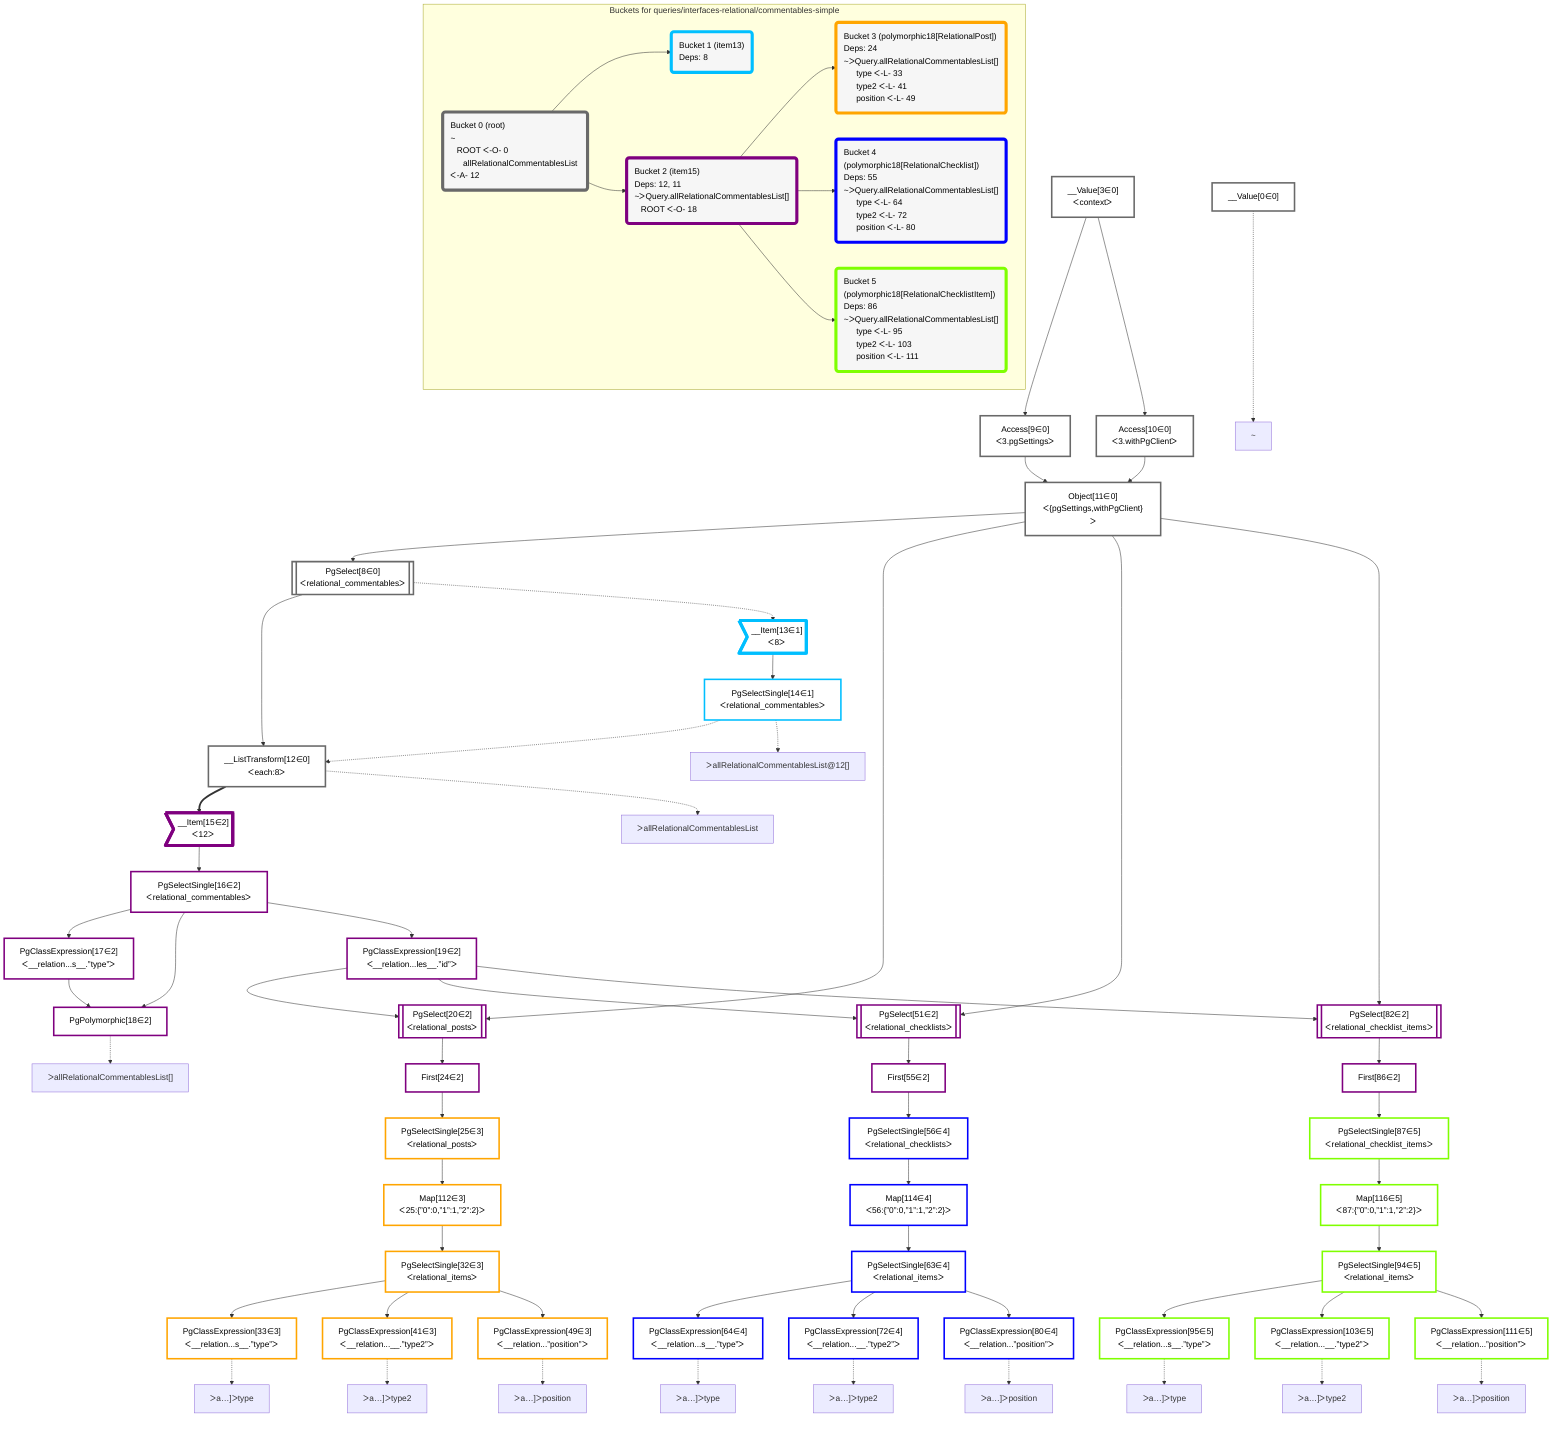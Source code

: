 graph TD
    classDef path fill:#eee,stroke:#000,color:#000
    classDef plan fill:#fff,stroke-width:3px,color:#000
    classDef itemplan fill:#fff,stroke-width:6px,color:#000
    classDef sideeffectplan fill:#f00,stroke-width:6px,color:#000
    classDef bucket fill:#f6f6f6,color:#000,stroke-width:6px,text-align:left


    %% define plans
    __Value0["__Value[0∈0]"]:::plan
    __Value3["__Value[3∈0]<br />ᐸcontextᐳ"]:::plan
    Access9["Access[9∈0]<br />ᐸ3.pgSettingsᐳ"]:::plan
    Access10["Access[10∈0]<br />ᐸ3.withPgClientᐳ"]:::plan
    Object11["Object[11∈0]<br />ᐸ{pgSettings,withPgClient}ᐳ"]:::plan
    PgSelect8[["PgSelect[8∈0]<br />ᐸrelational_commentablesᐳ"]]:::plan
    __ListTransform12["__ListTransform[12∈0]<br />ᐸeach:8ᐳ"]:::plan
    __Item13>"__Item[13∈1]<br />ᐸ8ᐳ"]:::itemplan
    PgSelectSingle14["PgSelectSingle[14∈1]<br />ᐸrelational_commentablesᐳ"]:::plan
    __Item15>"__Item[15∈2]<br />ᐸ12ᐳ"]:::itemplan
    PgSelectSingle16["PgSelectSingle[16∈2]<br />ᐸrelational_commentablesᐳ"]:::plan
    PgClassExpression17["PgClassExpression[17∈2]<br />ᐸ__relation...s__.”type”ᐳ"]:::plan
    PgPolymorphic18["PgPolymorphic[18∈2]"]:::plan
    PgClassExpression19["PgClassExpression[19∈2]<br />ᐸ__relation...les__.”id”ᐳ"]:::plan
    PgSelect20[["PgSelect[20∈2]<br />ᐸrelational_postsᐳ"]]:::plan
    First24["First[24∈2]"]:::plan
    PgSelectSingle25["PgSelectSingle[25∈3]<br />ᐸrelational_postsᐳ"]:::plan
    Map112["Map[112∈3]<br />ᐸ25:{”0”:0,”1”:1,”2”:2}ᐳ"]:::plan
    PgSelectSingle32["PgSelectSingle[32∈3]<br />ᐸrelational_itemsᐳ"]:::plan
    PgClassExpression33["PgClassExpression[33∈3]<br />ᐸ__relation...s__.”type”ᐳ"]:::plan
    PgClassExpression41["PgClassExpression[41∈3]<br />ᐸ__relation...__.”type2”ᐳ"]:::plan
    PgClassExpression49["PgClassExpression[49∈3]<br />ᐸ__relation...”position”ᐳ"]:::plan
    PgSelect51[["PgSelect[51∈2]<br />ᐸrelational_checklistsᐳ"]]:::plan
    First55["First[55∈2]"]:::plan
    PgSelectSingle56["PgSelectSingle[56∈4]<br />ᐸrelational_checklistsᐳ"]:::plan
    Map114["Map[114∈4]<br />ᐸ56:{”0”:0,”1”:1,”2”:2}ᐳ"]:::plan
    PgSelectSingle63["PgSelectSingle[63∈4]<br />ᐸrelational_itemsᐳ"]:::plan
    PgClassExpression64["PgClassExpression[64∈4]<br />ᐸ__relation...s__.”type”ᐳ"]:::plan
    PgClassExpression72["PgClassExpression[72∈4]<br />ᐸ__relation...__.”type2”ᐳ"]:::plan
    PgClassExpression80["PgClassExpression[80∈4]<br />ᐸ__relation...”position”ᐳ"]:::plan
    PgSelect82[["PgSelect[82∈2]<br />ᐸrelational_checklist_itemsᐳ"]]:::plan
    First86["First[86∈2]"]:::plan
    PgSelectSingle87["PgSelectSingle[87∈5]<br />ᐸrelational_checklist_itemsᐳ"]:::plan
    Map116["Map[116∈5]<br />ᐸ87:{”0”:0,”1”:1,”2”:2}ᐳ"]:::plan
    PgSelectSingle94["PgSelectSingle[94∈5]<br />ᐸrelational_itemsᐳ"]:::plan
    PgClassExpression95["PgClassExpression[95∈5]<br />ᐸ__relation...s__.”type”ᐳ"]:::plan
    PgClassExpression103["PgClassExpression[103∈5]<br />ᐸ__relation...__.”type2”ᐳ"]:::plan
    PgClassExpression111["PgClassExpression[111∈5]<br />ᐸ__relation...”position”ᐳ"]:::plan

    %% plan dependencies
    __Value3 --> Access9
    __Value3 --> Access10
    Access9 & Access10 --> Object11
    Object11 --> PgSelect8
    PgSelect8 --> __ListTransform12
    PgSelectSingle14 -.-> __ListTransform12
    PgSelect8 -.-> __Item13
    __Item13 --> PgSelectSingle14
    __ListTransform12 ==> __Item15
    __Item15 --> PgSelectSingle16
    PgSelectSingle16 --> PgClassExpression17
    PgSelectSingle16 & PgClassExpression17 --> PgPolymorphic18
    PgSelectSingle16 --> PgClassExpression19
    Object11 & PgClassExpression19 --> PgSelect20
    PgSelect20 --> First24
    First24 --> PgSelectSingle25
    PgSelectSingle25 --> Map112
    Map112 --> PgSelectSingle32
    PgSelectSingle32 --> PgClassExpression33
    PgSelectSingle32 --> PgClassExpression41
    PgSelectSingle32 --> PgClassExpression49
    Object11 & PgClassExpression19 --> PgSelect51
    PgSelect51 --> First55
    First55 --> PgSelectSingle56
    PgSelectSingle56 --> Map114
    Map114 --> PgSelectSingle63
    PgSelectSingle63 --> PgClassExpression64
    PgSelectSingle63 --> PgClassExpression72
    PgSelectSingle63 --> PgClassExpression80
    Object11 & PgClassExpression19 --> PgSelect82
    PgSelect82 --> First86
    First86 --> PgSelectSingle87
    PgSelectSingle87 --> Map116
    Map116 --> PgSelectSingle94
    PgSelectSingle94 --> PgClassExpression95
    PgSelectSingle94 --> PgClassExpression103
    PgSelectSingle94 --> PgClassExpression111

    %% plan-to-path relationships
    P0["~"]
    __Value0 -.-> P0
    P12["ᐳallRelationalCommentablesList"]
    __ListTransform12 -.-> P12
    P14["ᐳallRelationalCommentablesList@12[]"]
    PgSelectSingle14 -.-> P14
    P18["ᐳallRelationalCommentablesList[]"]
    PgPolymorphic18 -.-> P18
    P33["ᐳa…]ᐳtype"]
    PgClassExpression33 -.-> P33
    P41["ᐳa…]ᐳtype2"]
    PgClassExpression41 -.-> P41
    P49["ᐳa…]ᐳposition"]
    PgClassExpression49 -.-> P49
    P64["ᐳa…]ᐳtype"]
    PgClassExpression64 -.-> P64
    P72["ᐳa…]ᐳtype2"]
    PgClassExpression72 -.-> P72
    P80["ᐳa…]ᐳposition"]
    PgClassExpression80 -.-> P80
    P95["ᐳa…]ᐳtype"]
    PgClassExpression95 -.-> P95
    P103["ᐳa…]ᐳtype2"]
    PgClassExpression103 -.-> P103
    P111["ᐳa…]ᐳposition"]
    PgClassExpression111 -.-> P111

    subgraph "Buckets for queries/interfaces-relational/commentables-simple"
    Bucket0("Bucket 0 (root)<br />~<br />⠀ROOT ᐸ-O- 0<br />⠀⠀allRelationalCommentablesList ᐸ-A- 12"):::bucket
    classDef bucket0 stroke:#696969
    class Bucket0,__Value0,__Value3,PgSelect8,Access9,Access10,Object11,__ListTransform12 bucket0
    Bucket1("Bucket 1 (item13)<br />Deps: 8"):::bucket
    classDef bucket1 stroke:#00bfff
    class Bucket1,__Item13,PgSelectSingle14 bucket1
    Bucket2("Bucket 2 (item15)<br />Deps: 12, 11<br />~ᐳQuery.allRelationalCommentablesList[]<br />⠀ROOT ᐸ-O- 18"):::bucket
    classDef bucket2 stroke:#7f007f
    class Bucket2,__Item15,PgSelectSingle16,PgClassExpression17,PgPolymorphic18,PgClassExpression19,PgSelect20,First24,PgSelect51,First55,PgSelect82,First86 bucket2
    Bucket3("Bucket 3 (polymorphic18[RelationalPost])<br />Deps: 24<br />~ᐳQuery.allRelationalCommentablesList[]<br />⠀⠀type ᐸ-L- 33<br />⠀⠀type2 ᐸ-L- 41<br />⠀⠀position ᐸ-L- 49"):::bucket
    classDef bucket3 stroke:#ffa500
    class Bucket3,PgSelectSingle25,PgSelectSingle32,PgClassExpression33,PgClassExpression41,PgClassExpression49,Map112 bucket3
    Bucket4("Bucket 4 (polymorphic18[RelationalChecklist])<br />Deps: 55<br />~ᐳQuery.allRelationalCommentablesList[]<br />⠀⠀type ᐸ-L- 64<br />⠀⠀type2 ᐸ-L- 72<br />⠀⠀position ᐸ-L- 80"):::bucket
    classDef bucket4 stroke:#0000ff
    class Bucket4,PgSelectSingle56,PgSelectSingle63,PgClassExpression64,PgClassExpression72,PgClassExpression80,Map114 bucket4
    Bucket5("Bucket 5 (polymorphic18[RelationalChecklistItem])<br />Deps: 86<br />~ᐳQuery.allRelationalCommentablesList[]<br />⠀⠀type ᐸ-L- 95<br />⠀⠀type2 ᐸ-L- 103<br />⠀⠀position ᐸ-L- 111"):::bucket
    classDef bucket5 stroke:#7fff00
    class Bucket5,PgSelectSingle87,PgSelectSingle94,PgClassExpression95,PgClassExpression103,PgClassExpression111,Map116 bucket5
    Bucket0 --> Bucket1 & Bucket2
    Bucket2 --> Bucket3 & Bucket4 & Bucket5
    end